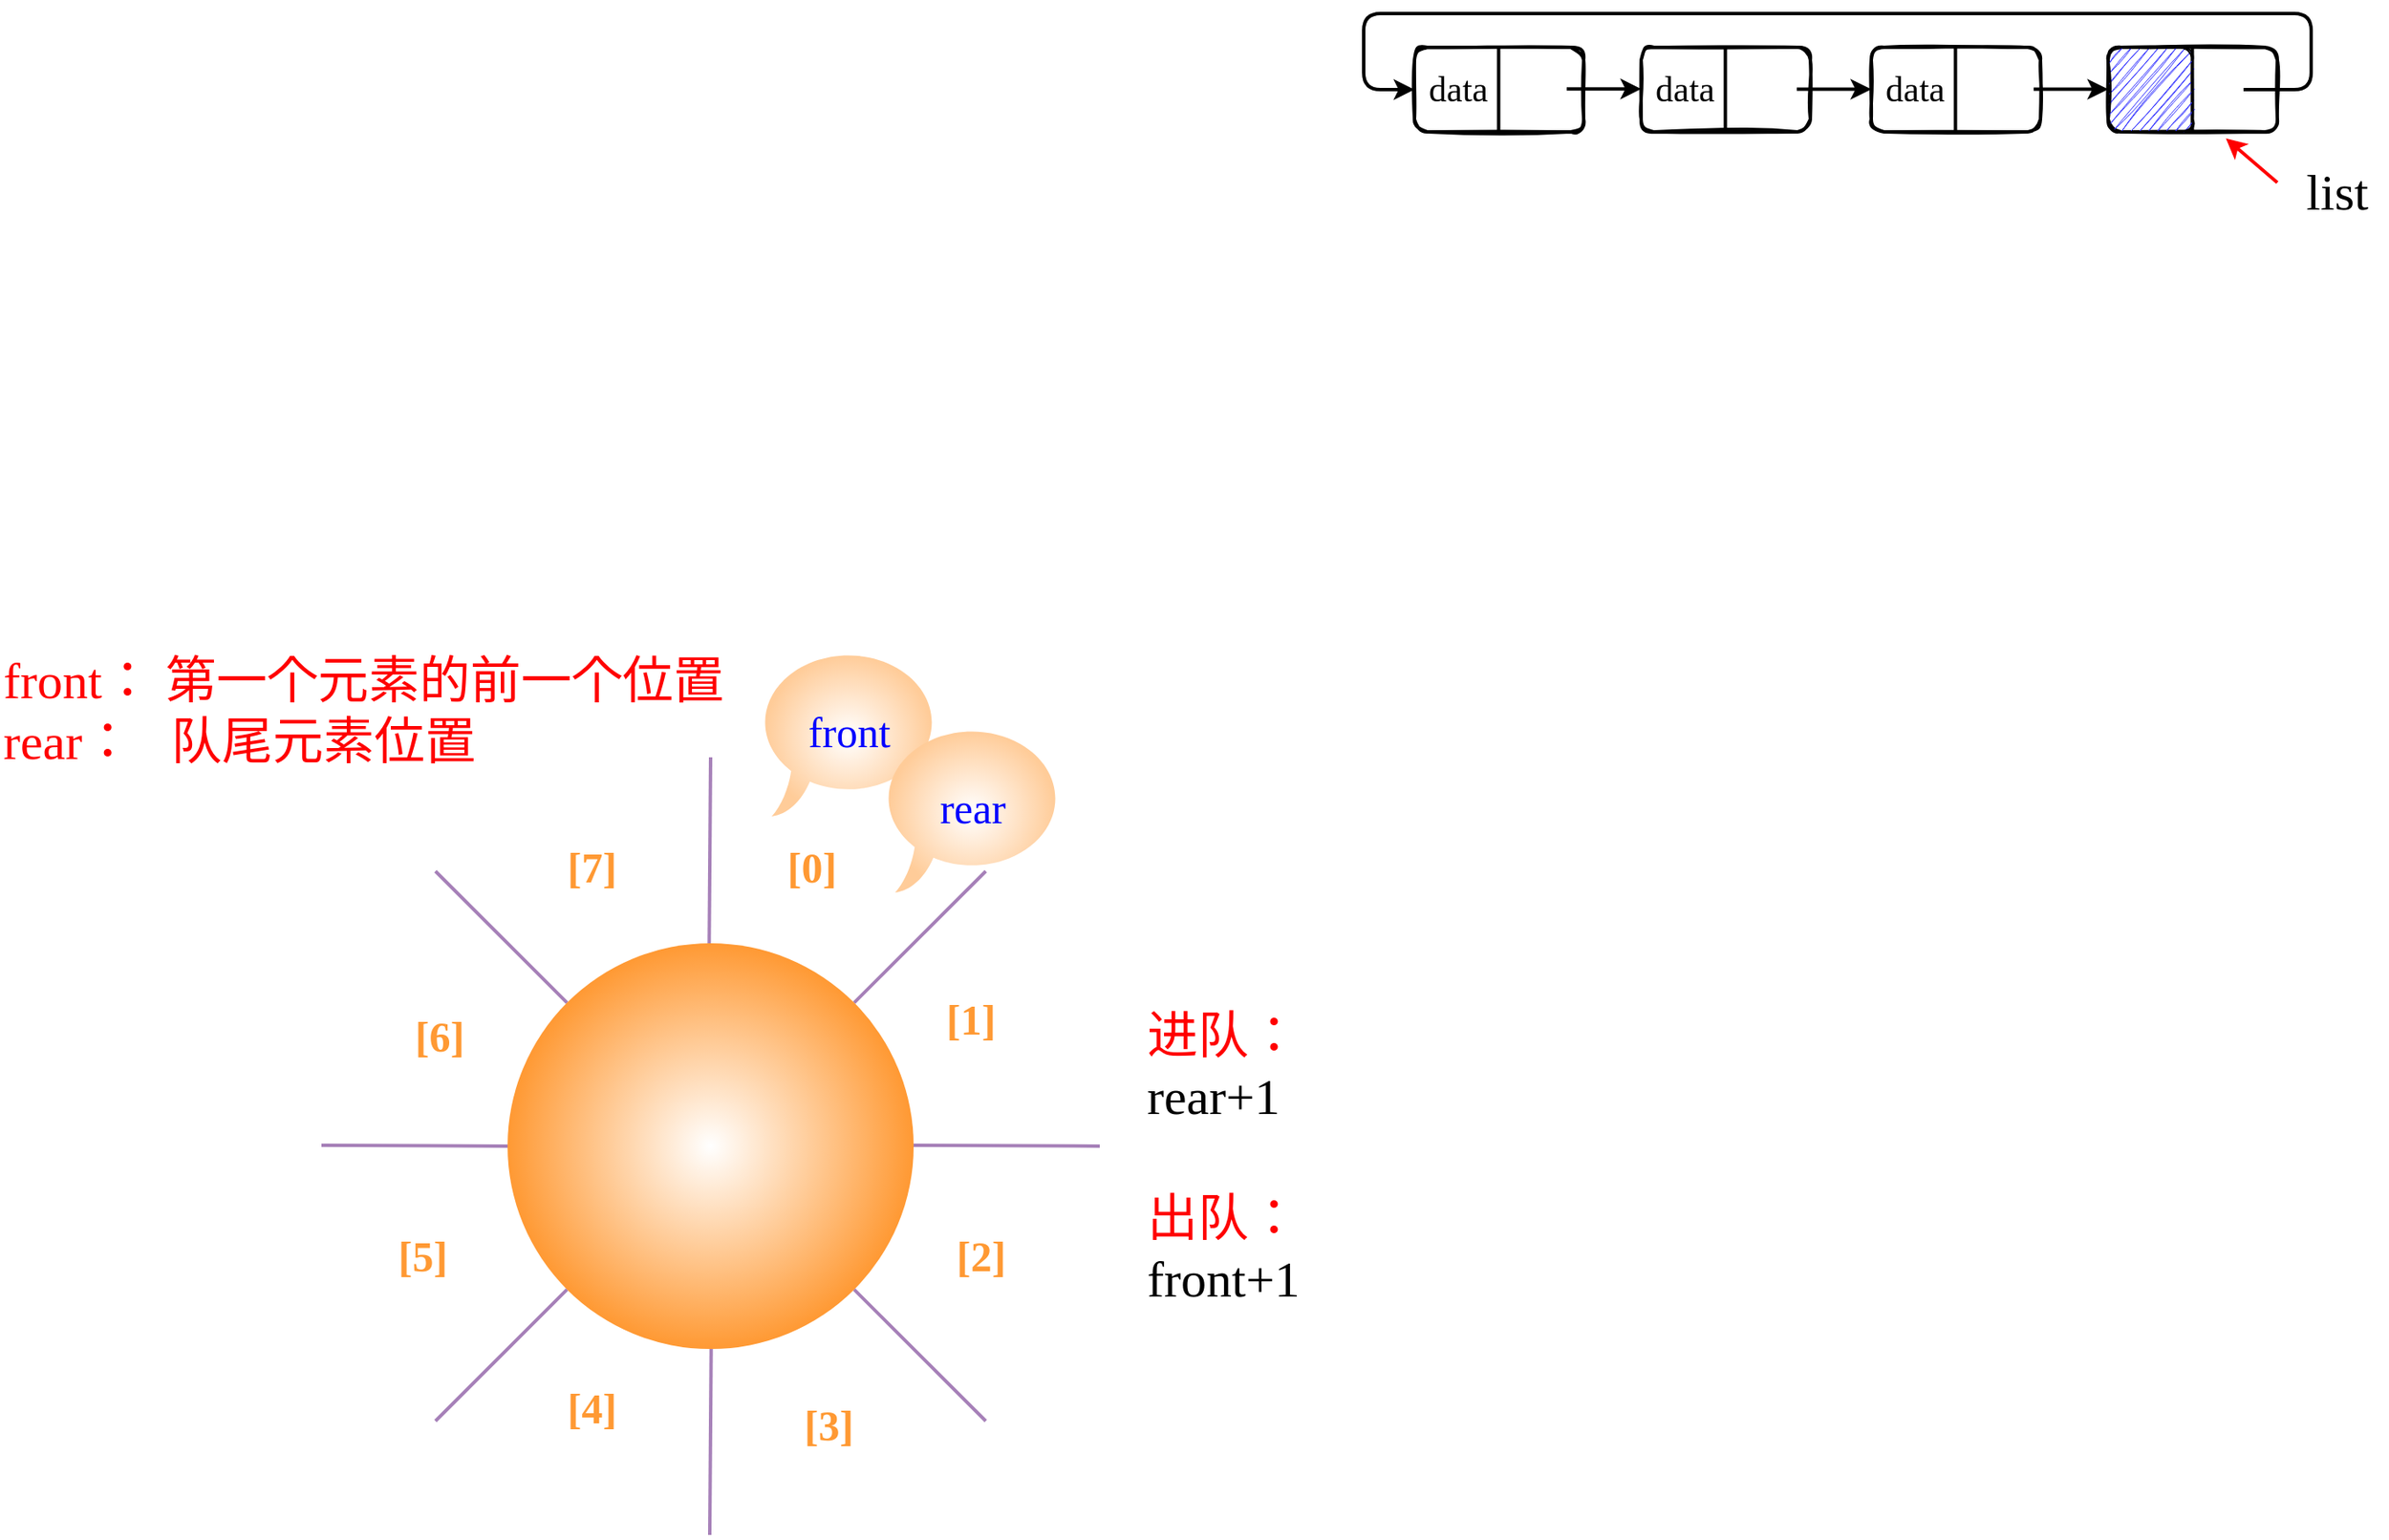 <mxfile version="15.4.0" type="github"><diagram id="rwgk2Mc4SkRH6sqRqtgM" name="第 1 页"><mxGraphModel dx="1944" dy="721" grid="1" gridSize="10" guides="1" tooltips="1" connect="1" arrows="1" fold="1" page="1" pageScale="1" pageWidth="827" pageHeight="1169" math="0" shadow="0"><root><mxCell id="0"/><mxCell id="1" parent="0"/><mxCell id="tqcYL5JHo3V-tpUGzpkq-26" value="" style="whiteSpace=wrap;html=1;shadow=0;glass=0;strokeWidth=2;fillColor=none;gradientDirection=south;rounded=1;sketch=1;" parent="1" vertex="1"><mxGeometry x="154" y="130" width="100" height="50" as="geometry"/></mxCell><mxCell id="tqcYL5JHo3V-tpUGzpkq-36" value="" style="endArrow=none;html=1;rounded=1;sketch=0;edgeStyle=orthogonalEdgeStyle;curved=0;strokeWidth=2;" parent="1" edge="1"><mxGeometry width="50" height="50" relative="1" as="geometry"><mxPoint x="203.76" y="180" as="sourcePoint"/><mxPoint x="203.76" y="130" as="targetPoint"/></mxGeometry></mxCell><mxCell id="tqcYL5JHo3V-tpUGzpkq-37" value="" style="whiteSpace=wrap;html=1;shadow=0;glass=0;strokeWidth=2;fillColor=none;gradientDirection=south;rounded=1;sketch=1;" parent="1" vertex="1"><mxGeometry x="290" y="130" width="100" height="50" as="geometry"/></mxCell><mxCell id="tqcYL5JHo3V-tpUGzpkq-38" value="" style="endArrow=none;html=1;rounded=1;sketch=0;edgeStyle=orthogonalEdgeStyle;curved=0;strokeWidth=2;" parent="1" edge="1"><mxGeometry width="50" height="50" relative="1" as="geometry"><mxPoint x="339.76" y="180" as="sourcePoint"/><mxPoint x="339.76" y="130" as="targetPoint"/></mxGeometry></mxCell><mxCell id="tqcYL5JHo3V-tpUGzpkq-39" value="" style="whiteSpace=wrap;html=1;shadow=0;glass=0;strokeWidth=2;fillColor=none;gradientDirection=south;rounded=1;sketch=1;" parent="1" vertex="1"><mxGeometry x="430" y="130" width="100" height="50" as="geometry"/></mxCell><mxCell id="tqcYL5JHo3V-tpUGzpkq-40" value="" style="endArrow=none;html=1;rounded=1;sketch=0;edgeStyle=orthogonalEdgeStyle;curved=0;strokeWidth=2;" parent="1" edge="1"><mxGeometry width="50" height="50" relative="1" as="geometry"><mxPoint x="479.76" y="180" as="sourcePoint"/><mxPoint x="479.76" y="130" as="targetPoint"/></mxGeometry></mxCell><mxCell id="tqcYL5JHo3V-tpUGzpkq-41" value="" style="whiteSpace=wrap;html=1;shadow=0;glass=0;strokeWidth=2;fillColor=none;gradientDirection=south;rounded=1;sketch=1;" parent="1" vertex="1"><mxGeometry x="20" y="130" width="100" height="50" as="geometry"/></mxCell><mxCell id="tqcYL5JHo3V-tpUGzpkq-42" value="" style="endArrow=none;html=1;rounded=1;sketch=0;edgeStyle=orthogonalEdgeStyle;curved=0;strokeWidth=2;" parent="1" edge="1"><mxGeometry width="50" height="50" relative="1" as="geometry"><mxPoint x="69.76" y="180" as="sourcePoint"/><mxPoint x="69.76" y="130" as="targetPoint"/></mxGeometry></mxCell><mxCell id="tqcYL5JHo3V-tpUGzpkq-43" value="" style="rounded=1;whiteSpace=wrap;html=1;sketch=1;fillStyle=hachure;fillColor=#3333FF;" parent="1" vertex="1"><mxGeometry x="430" y="130" width="50" height="50" as="geometry"/></mxCell><mxCell id="tqcYL5JHo3V-tpUGzpkq-48" value="" style="endArrow=classic;html=1;rounded=1;sketch=0;edgeStyle=orthogonalEdgeStyle;curved=0;endFill=1;strokeWidth=2;" parent="1" edge="1"><mxGeometry width="50" height="50" relative="1" as="geometry"><mxPoint x="110" y="154.58" as="sourcePoint"/><mxPoint x="154" y="154.58" as="targetPoint"/><Array as="points"><mxPoint x="154" y="154.58"/></Array></mxGeometry></mxCell><mxCell id="tqcYL5JHo3V-tpUGzpkq-49" value="" style="endArrow=classic;html=1;rounded=1;sketch=0;edgeStyle=orthogonalEdgeStyle;curved=0;entryX=0;entryY=0.5;entryDx=0;entryDy=0;fontSize=21;strokeWidth=2;" parent="1" target="tqcYL5JHo3V-tpUGzpkq-41" edge="1"><mxGeometry width="50" height="50" relative="1" as="geometry"><mxPoint x="510" y="155" as="sourcePoint"/><mxPoint y="155" as="targetPoint"/><Array as="points"><mxPoint x="550" y="155"/><mxPoint x="550" y="110"/><mxPoint x="-10" y="110"/><mxPoint x="-10" y="155"/></Array></mxGeometry></mxCell><mxCell id="tqcYL5JHo3V-tpUGzpkq-50" value="" style="endArrow=classic;html=1;rounded=1;sketch=0;edgeStyle=orthogonalEdgeStyle;curved=0;endFill=1;strokeWidth=2;" parent="1" edge="1"><mxGeometry width="50" height="50" relative="1" as="geometry"><mxPoint x="246" y="154.8" as="sourcePoint"/><mxPoint x="290" y="154.8" as="targetPoint"/><Array as="points"><mxPoint x="290" y="154.8"/></Array></mxGeometry></mxCell><mxCell id="tqcYL5JHo3V-tpUGzpkq-52" value="" style="endArrow=classic;html=1;rounded=1;sketch=0;edgeStyle=orthogonalEdgeStyle;curved=0;endFill=1;strokeWidth=2;" parent="1" edge="1"><mxGeometry width="50" height="50" relative="1" as="geometry"><mxPoint x="386" y="154.8" as="sourcePoint"/><mxPoint x="430" y="154.8" as="targetPoint"/><Array as="points"><mxPoint x="430" y="154.8"/></Array></mxGeometry></mxCell><mxCell id="tqcYL5JHo3V-tpUGzpkq-53" value="list" style="text;html=1;align=center;verticalAlign=middle;resizable=0;points=[];autosize=1;strokeColor=none;fillColor=none;fontSize=30;fontFamily=Comic Sans MS;" parent="1" vertex="1"><mxGeometry x="535" y="195" width="60" height="40" as="geometry"/></mxCell><mxCell id="tqcYL5JHo3V-tpUGzpkq-55" value="" style="endArrow=classic;html=1;rounded=1;sketch=0;fontFamily=Comic Sans MS;fontSize=35;endFill=1;strokeWidth=2;strokeColor=#FF0000;entryX=0.696;entryY=1.077;entryDx=0;entryDy=0;entryPerimeter=0;" parent="1" target="tqcYL5JHo3V-tpUGzpkq-39" edge="1"><mxGeometry width="50" height="50" relative="1" as="geometry"><mxPoint x="530" y="210" as="sourcePoint"/><mxPoint x="510" y="190" as="targetPoint"/></mxGeometry></mxCell><mxCell id="tqcYL5JHo3V-tpUGzpkq-56" value="data" style="text;html=1;strokeColor=none;fillColor=none;align=center;verticalAlign=middle;whiteSpace=wrap;rounded=0;sketch=1;fontFamily=Comic Sans MS;fontSize=21;" parent="1" vertex="1"><mxGeometry x="16" y="140" width="60" height="30" as="geometry"/></mxCell><mxCell id="tqcYL5JHo3V-tpUGzpkq-57" value="data" style="text;html=1;strokeColor=none;fillColor=none;align=center;verticalAlign=middle;whiteSpace=wrap;rounded=0;sketch=1;fontFamily=Comic Sans MS;fontSize=21;" parent="1" vertex="1"><mxGeometry x="150" y="140" width="60" height="30" as="geometry"/></mxCell><mxCell id="tqcYL5JHo3V-tpUGzpkq-58" value="data" style="text;html=1;strokeColor=none;fillColor=none;align=center;verticalAlign=middle;whiteSpace=wrap;rounded=0;sketch=1;fontFamily=Comic Sans MS;fontSize=21;" parent="1" vertex="1"><mxGeometry x="286" y="140" width="60" height="30" as="geometry"/></mxCell><mxCell id="2EhN6xJvDQtWR0kcNnQp-10" value="" style="ellipse;whiteSpace=wrap;html=1;aspect=fixed;fillColor=#FFFFFF;strokeColor=none;gradientDirection=radial;" vertex="1" parent="1"><mxGeometry x="-626" y="550" width="460" height="460" as="geometry"/></mxCell><mxCell id="2EhN6xJvDQtWR0kcNnQp-19" style="edgeStyle=none;rounded=0;orthogonalLoop=1;jettySize=auto;html=1;exitX=0;exitY=0;exitDx=0;exitDy=0;startArrow=none;startFill=0;endArrow=none;endFill=0;strokeWidth=2;strokeColor=#A680B8;" edge="1" parent="1" source="2EhN6xJvDQtWR0kcNnQp-11" target="2EhN6xJvDQtWR0kcNnQp-10"><mxGeometry relative="1" as="geometry"/></mxCell><mxCell id="2EhN6xJvDQtWR0kcNnQp-20" style="edgeStyle=none;rounded=0;orthogonalLoop=1;jettySize=auto;html=1;exitX=0;exitY=1;exitDx=0;exitDy=0;startArrow=none;startFill=0;endArrow=none;endFill=0;strokeWidth=2;strokeColor=#A680B8;" edge="1" parent="1" source="2EhN6xJvDQtWR0kcNnQp-11" target="2EhN6xJvDQtWR0kcNnQp-10"><mxGeometry relative="1" as="geometry"/></mxCell><mxCell id="2EhN6xJvDQtWR0kcNnQp-21" style="edgeStyle=none;rounded=0;orthogonalLoop=1;jettySize=auto;html=1;exitX=1;exitY=0;exitDx=0;exitDy=0;startArrow=none;startFill=0;endArrow=none;endFill=0;strokeWidth=2;strokeColor=#A680B8;" edge="1" parent="1" source="2EhN6xJvDQtWR0kcNnQp-11" target="2EhN6xJvDQtWR0kcNnQp-10"><mxGeometry relative="1" as="geometry"/></mxCell><mxCell id="2EhN6xJvDQtWR0kcNnQp-22" style="edgeStyle=none;rounded=0;orthogonalLoop=1;jettySize=auto;html=1;exitX=1;exitY=1;exitDx=0;exitDy=0;startArrow=none;startFill=0;endArrow=none;endFill=0;strokeWidth=2;strokeColor=#A680B8;" edge="1" parent="1" source="2EhN6xJvDQtWR0kcNnQp-11" target="2EhN6xJvDQtWR0kcNnQp-10"><mxGeometry relative="1" as="geometry"/></mxCell><mxCell id="2EhN6xJvDQtWR0kcNnQp-11" value="" style="ellipse;whiteSpace=wrap;html=1;aspect=fixed;gradientDirection=radial;strokeColor=none;gradientColor=#FF9933;" vertex="1" parent="1"><mxGeometry x="-516" y="660" width="240" height="240" as="geometry"/></mxCell><mxCell id="2EhN6xJvDQtWR0kcNnQp-12" value="" style="endArrow=none;html=1;rounded=0;entryX=0.5;entryY=0;entryDx=0;entryDy=0;strokeWidth=2;strokeColor=#A680B8;" edge="1" parent="1" target="2EhN6xJvDQtWR0kcNnQp-10"><mxGeometry width="50" height="50" relative="1" as="geometry"><mxPoint x="-396.83" y="660" as="sourcePoint"/><mxPoint x="-396.83" y="590" as="targetPoint"/></mxGeometry></mxCell><mxCell id="2EhN6xJvDQtWR0kcNnQp-14" value="" style="endArrow=none;html=1;rounded=0;entryX=0.5;entryY=0;entryDx=0;entryDy=0;strokeColor=#A680B8;strokeWidth=2;" edge="1" parent="1"><mxGeometry width="50" height="50" relative="1" as="geometry"><mxPoint x="-396.5" y="1010" as="sourcePoint"/><mxPoint x="-395.67" y="900" as="targetPoint"/></mxGeometry></mxCell><mxCell id="2EhN6xJvDQtWR0kcNnQp-17" value="" style="endArrow=none;html=1;rounded=0;entryX=0.5;entryY=0;entryDx=0;entryDy=0;exitX=1;exitY=0.5;exitDx=0;exitDy=0;strokeWidth=2;strokeColor=#A680B8;" edge="1" parent="1" source="2EhN6xJvDQtWR0kcNnQp-10"><mxGeometry width="50" height="50" relative="1" as="geometry"><mxPoint x="-176.83" y="779.5" as="sourcePoint"/><mxPoint x="-276.0" y="779.5" as="targetPoint"/></mxGeometry></mxCell><mxCell id="2EhN6xJvDQtWR0kcNnQp-18" value="" style="endArrow=none;html=1;rounded=0;entryX=0.5;entryY=0;entryDx=0;entryDy=0;exitX=1;exitY=0.5;exitDx=0;exitDy=0;strokeColor=#A680B8;strokeWidth=2;" edge="1" parent="1"><mxGeometry width="50" height="50" relative="1" as="geometry"><mxPoint x="-516" y="780" as="sourcePoint"/><mxPoint x="-626" y="779.5" as="targetPoint"/></mxGeometry></mxCell><mxCell id="2EhN6xJvDQtWR0kcNnQp-23" value="[0]" style="text;html=1;strokeColor=none;fillColor=none;align=center;verticalAlign=middle;whiteSpace=wrap;rounded=0;fontSize=25;fontFamily=Comic Sans MS;fontColor=#FF9933;fontStyle=1;horizontal=1;labelBackgroundColor=none;labelBorderColor=none;" vertex="1" parent="1"><mxGeometry x="-366" y="600" width="60" height="30" as="geometry"/></mxCell><mxCell id="2EhN6xJvDQtWR0kcNnQp-24" value="[7]" style="text;html=1;strokeColor=none;fillColor=none;align=center;verticalAlign=middle;whiteSpace=wrap;rounded=0;fontSize=25;fontFamily=Comic Sans MS;fontColor=#FF9933;fontStyle=1;horizontal=1;labelBackgroundColor=none;labelBorderColor=none;" vertex="1" parent="1"><mxGeometry x="-496" y="600" width="60" height="30" as="geometry"/></mxCell><mxCell id="2EhN6xJvDQtWR0kcNnQp-25" value="[6]" style="text;html=1;strokeColor=none;fillColor=none;align=center;verticalAlign=middle;whiteSpace=wrap;rounded=0;fontSize=25;fontFamily=Comic Sans MS;fontColor=#FF9933;fontStyle=1;horizontal=1;labelBackgroundColor=none;labelBorderColor=none;" vertex="1" parent="1"><mxGeometry x="-586" y="700" width="60" height="30" as="geometry"/></mxCell><mxCell id="2EhN6xJvDQtWR0kcNnQp-26" value="[5]" style="text;html=1;strokeColor=none;fillColor=none;align=center;verticalAlign=middle;whiteSpace=wrap;rounded=0;fontSize=25;fontFamily=Comic Sans MS;fontColor=#FF9933;fontStyle=1;horizontal=1;labelBackgroundColor=none;labelBorderColor=none;" vertex="1" parent="1"><mxGeometry x="-596" y="830" width="60" height="30" as="geometry"/></mxCell><mxCell id="2EhN6xJvDQtWR0kcNnQp-27" value="[4]" style="text;html=1;strokeColor=none;fillColor=none;align=center;verticalAlign=middle;whiteSpace=wrap;rounded=0;fontSize=25;fontFamily=Comic Sans MS;fontColor=#FF9933;fontStyle=1;horizontal=1;labelBackgroundColor=none;labelBorderColor=none;" vertex="1" parent="1"><mxGeometry x="-496" y="920" width="60" height="30" as="geometry"/></mxCell><mxCell id="2EhN6xJvDQtWR0kcNnQp-28" value="[1]" style="text;html=1;strokeColor=none;fillColor=none;align=center;verticalAlign=middle;whiteSpace=wrap;rounded=0;fontSize=25;fontFamily=Comic Sans MS;fontColor=#FF9933;fontStyle=1;horizontal=1;labelBackgroundColor=none;labelBorderColor=none;" vertex="1" parent="1"><mxGeometry x="-272" y="690" width="60" height="30" as="geometry"/></mxCell><mxCell id="2EhN6xJvDQtWR0kcNnQp-29" value="[2]" style="text;html=1;strokeColor=none;fillColor=none;align=center;verticalAlign=middle;whiteSpace=wrap;rounded=0;fontSize=25;fontFamily=Comic Sans MS;fontColor=#FF9933;fontStyle=1;horizontal=1;labelBackgroundColor=none;labelBorderColor=none;" vertex="1" parent="1"><mxGeometry x="-266" y="830" width="60" height="30" as="geometry"/></mxCell><mxCell id="2EhN6xJvDQtWR0kcNnQp-30" value="[3]" style="text;html=1;strokeColor=none;fillColor=none;align=center;verticalAlign=middle;whiteSpace=wrap;rounded=0;fontSize=25;fontFamily=Comic Sans MS;fontColor=#FF9933;fontStyle=1;horizontal=1;labelBackgroundColor=none;labelBorderColor=none;" vertex="1" parent="1"><mxGeometry x="-356" y="930" width="60" height="30" as="geometry"/></mxCell><mxCell id="2EhN6xJvDQtWR0kcNnQp-31" value="front" style="whiteSpace=wrap;html=1;shape=mxgraph.basic.oval_callout;labelBackgroundColor=none;fontFamily=Comic Sans MS;fontSize=25;fontColor=#0000FF;fillColor=default;gradientDirection=radial;verticalAlign=middle;strokeColor=none;gradientColor=#FFCC99;" vertex="1" parent="1"><mxGeometry x="-369" y="485" width="110" height="100" as="geometry"/></mxCell><mxCell id="2EhN6xJvDQtWR0kcNnQp-34" value="进队：&lt;br style=&quot;font-size: 30px;&quot;&gt;&lt;font color=&quot;#000000&quot; style=&quot;font-size: 30px;&quot;&gt;rear+1&lt;/font&gt;&lt;br style=&quot;font-size: 30px;&quot;&gt;&lt;br style=&quot;font-size: 30px;&quot;&gt;出队：&lt;br style=&quot;font-size: 30px;&quot;&gt;&lt;font color=&quot;#000000&quot; style=&quot;font-size: 30px;&quot;&gt;front+1&lt;/font&gt;" style="text;html=1;strokeColor=none;fillColor=none;align=left;verticalAlign=top;whiteSpace=wrap;rounded=0;labelBackgroundColor=none;fontFamily=Comic Sans MS;fontSize=30;fontColor=#FF0000;" vertex="1" parent="1"><mxGeometry x="-140" y="690" width="140" height="210" as="geometry"/></mxCell><mxCell id="2EhN6xJvDQtWR0kcNnQp-35" value="front： 第一个元素的前一个位置&lt;br&gt;rear：&amp;nbsp; &amp;nbsp;队尾元素位置" style="text;html=1;strokeColor=none;fillColor=none;align=left;verticalAlign=top;whiteSpace=wrap;rounded=0;labelBackgroundColor=none;fontFamily=Comic Sans MS;fontSize=30;fontColor=#FF0000;horizontal=1;" vertex="1" parent="1"><mxGeometry x="-816" y="480" width="470" height="100" as="geometry"/></mxCell><mxCell id="2EhN6xJvDQtWR0kcNnQp-36" style="edgeStyle=none;rounded=0;orthogonalLoop=1;jettySize=auto;html=1;exitX=1;exitY=0.5;exitDx=0;exitDy=0;fontFamily=Comic Sans MS;fontSize=30;fontColor=#FF0000;startArrow=none;startFill=0;endArrow=none;endFill=0;strokeColor=#A680B8;strokeWidth=2;" edge="1" parent="1" source="2EhN6xJvDQtWR0kcNnQp-35" target="2EhN6xJvDQtWR0kcNnQp-35"><mxGeometry relative="1" as="geometry"/></mxCell><mxCell id="2EhN6xJvDQtWR0kcNnQp-37" value="rear" style="whiteSpace=wrap;html=1;shape=mxgraph.basic.oval_callout;labelBackgroundColor=none;fontFamily=Comic Sans MS;fontSize=25;fontColor=#0000FF;fillColor=default;gradientDirection=radial;verticalAlign=middle;strokeColor=none;gradientColor=#FFCC99;" vertex="1" parent="1"><mxGeometry x="-296" y="530" width="110" height="100" as="geometry"/></mxCell></root></mxGraphModel></diagram></mxfile>
